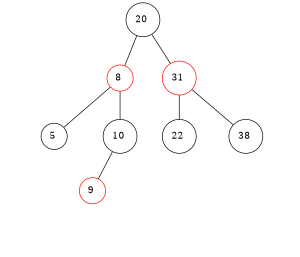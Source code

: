 graph drzewo{
size = "2,20"0 [shape=circle, color=black, label="20 "]
1 [shape=circle, color=red, label="8 "]
0 -- 1 ;
2 [shape=circle, color=black, label="5 "]
1 -- 2 ;
3 [shape=circle, style=invisible, label="0 "]
2 -- 3 [style=invis];
 4 [shape=circle, style=invisible, label="0 "]
2 -- 4 [style=invis];
 5 [shape=circle, color=black, label="10 "]
1 -- 5 ;
6 [shape=circle, color=red, label="9 "]
5 -- 6 ;
7 [shape=circle, style=invisible, label="0 "]
6 -- 7 [style=invis];
 8 [shape=circle, style=invisible, label="0 "]
6 -- 8 [style=invis];
 9 [shape=circle, style=invisible, label="0 "]
5 -- 9 [style=invis];
 10 [shape=circle, color=red, label="31 "]
0 -- 10 ;
11 [shape=circle, color=black, label="22 "]
10 -- 11 ;
12 [shape=circle, style=invisible, label="0 "]
11 -- 12 [style=invis];
 13 [shape=circle, style=invisible, label="0 "]
11 -- 13 [style=invis];
 14 [shape=circle, color=black, label="38 "]
10 -- 14 ;
15 [shape=circle, style=invisible, label="0 "]
14 -- 15 [style=invis];
 16 [shape=circle, style=invisible, label="0 "]
14 -- 16 [style=invis];
 }
